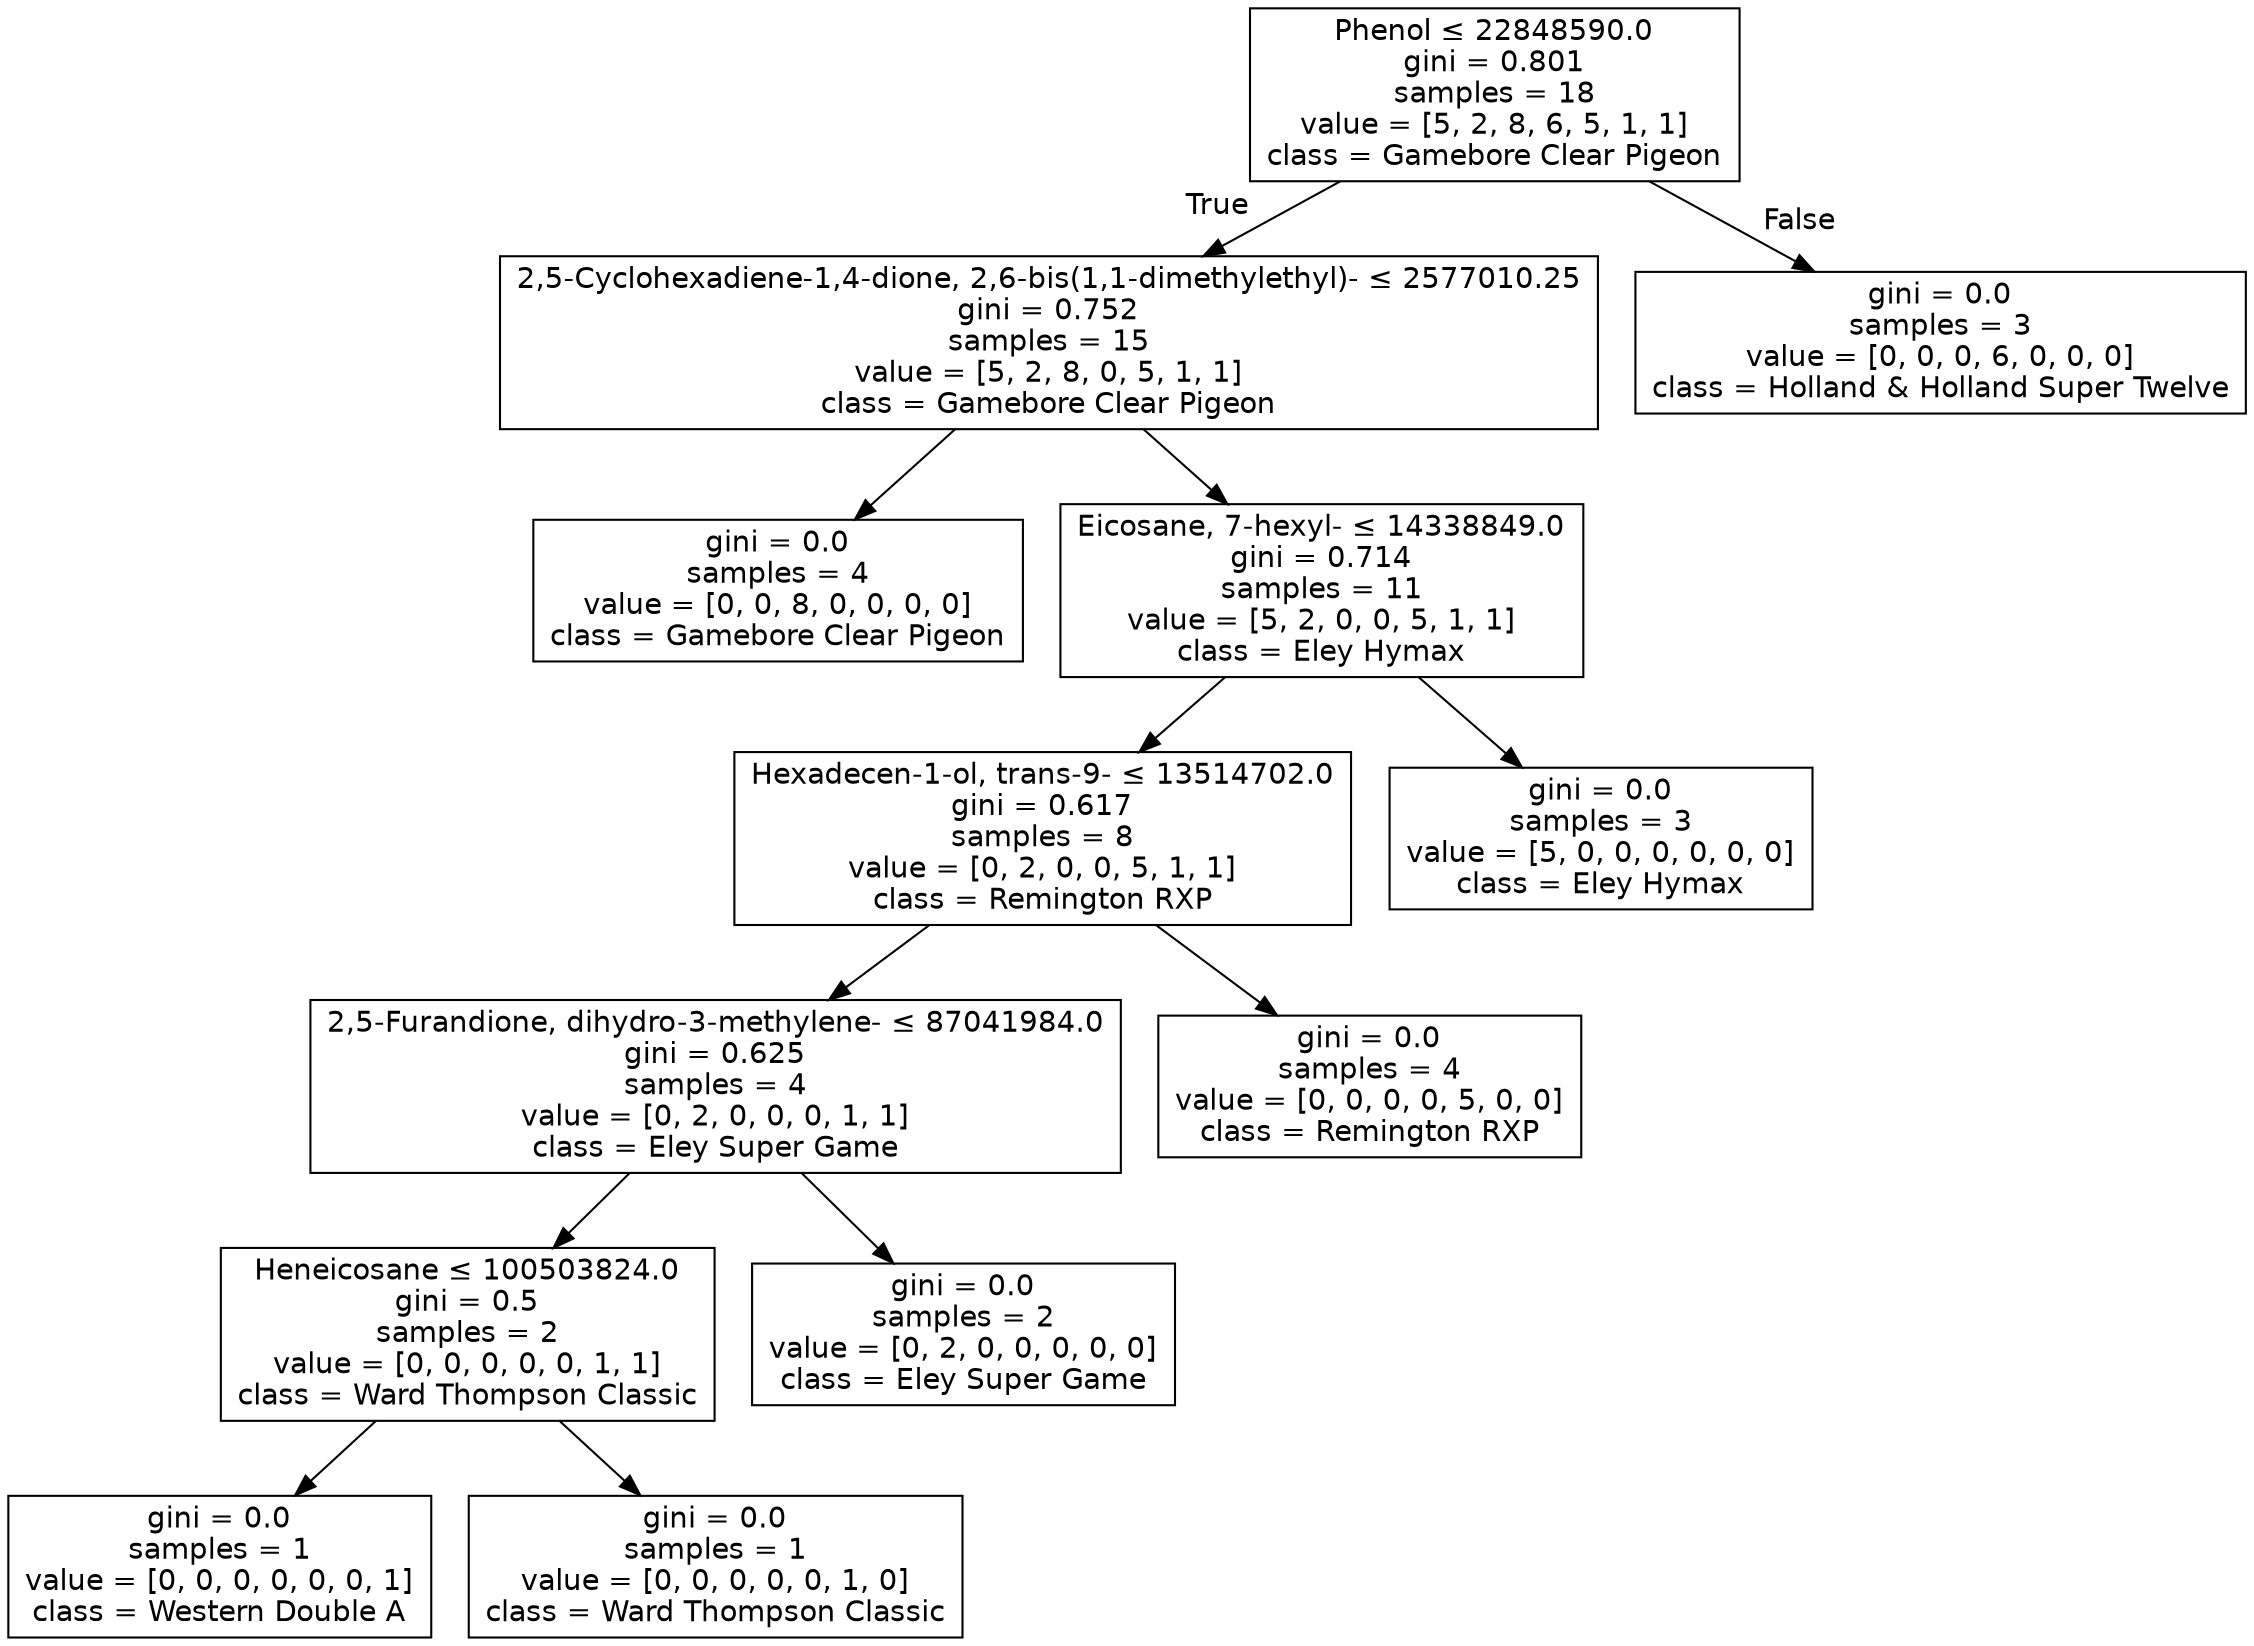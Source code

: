 digraph Tree {
node [shape=box, fontname="helvetica"] ;
edge [fontname="helvetica"] ;
0 [label=<Phenol &le; 22848590.0<br/>gini = 0.801<br/>samples = 18<br/>value = [5, 2, 8, 6, 5, 1, 1]<br/>class = Gamebore Clear Pigeon>] ;
1 [label=<2,5-Cyclohexadiene-1,4-dione, 2,6-bis(1,1-dimethylethyl)- &le; 2577010.25<br/>gini = 0.752<br/>samples = 15<br/>value = [5, 2, 8, 0, 5, 1, 1]<br/>class = Gamebore Clear Pigeon>] ;
0 -> 1 [labeldistance=2.5, labelangle=45, headlabel="True"] ;
2 [label=<gini = 0.0<br/>samples = 4<br/>value = [0, 0, 8, 0, 0, 0, 0]<br/>class = Gamebore Clear Pigeon>] ;
1 -> 2 ;
3 [label=<Eicosane, 7-hexyl- &le; 14338849.0<br/>gini = 0.714<br/>samples = 11<br/>value = [5, 2, 0, 0, 5, 1, 1]<br/>class = Eley Hymax>] ;
1 -> 3 ;
4 [label=<Hexadecen-1-ol, trans-9- &le; 13514702.0<br/>gini = 0.617<br/>samples = 8<br/>value = [0, 2, 0, 0, 5, 1, 1]<br/>class = Remington RXP>] ;
3 -> 4 ;
5 [label=<2,5-Furandione, dihydro-3-methylene- &le; 87041984.0<br/>gini = 0.625<br/>samples = 4<br/>value = [0, 2, 0, 0, 0, 1, 1]<br/>class = Eley Super Game>] ;
4 -> 5 ;
6 [label=<Heneicosane &le; 100503824.0<br/>gini = 0.5<br/>samples = 2<br/>value = [0, 0, 0, 0, 0, 1, 1]<br/>class = Ward Thompson Classic>] ;
5 -> 6 ;
7 [label=<gini = 0.0<br/>samples = 1<br/>value = [0, 0, 0, 0, 0, 0, 1]<br/>class = Western Double A>] ;
6 -> 7 ;
8 [label=<gini = 0.0<br/>samples = 1<br/>value = [0, 0, 0, 0, 0, 1, 0]<br/>class = Ward Thompson Classic>] ;
6 -> 8 ;
9 [label=<gini = 0.0<br/>samples = 2<br/>value = [0, 2, 0, 0, 0, 0, 0]<br/>class = Eley Super Game>] ;
5 -> 9 ;
10 [label=<gini = 0.0<br/>samples = 4<br/>value = [0, 0, 0, 0, 5, 0, 0]<br/>class = Remington RXP>] ;
4 -> 10 ;
11 [label=<gini = 0.0<br/>samples = 3<br/>value = [5, 0, 0, 0, 0, 0, 0]<br/>class = Eley Hymax>] ;
3 -> 11 ;
12 [label=<gini = 0.0<br/>samples = 3<br/>value = [0, 0, 0, 6, 0, 0, 0]<br/>class = Holland &amp; Holland Super Twelve>] ;
0 -> 12 [labeldistance=2.5, labelangle=-45, headlabel="False"] ;
}
